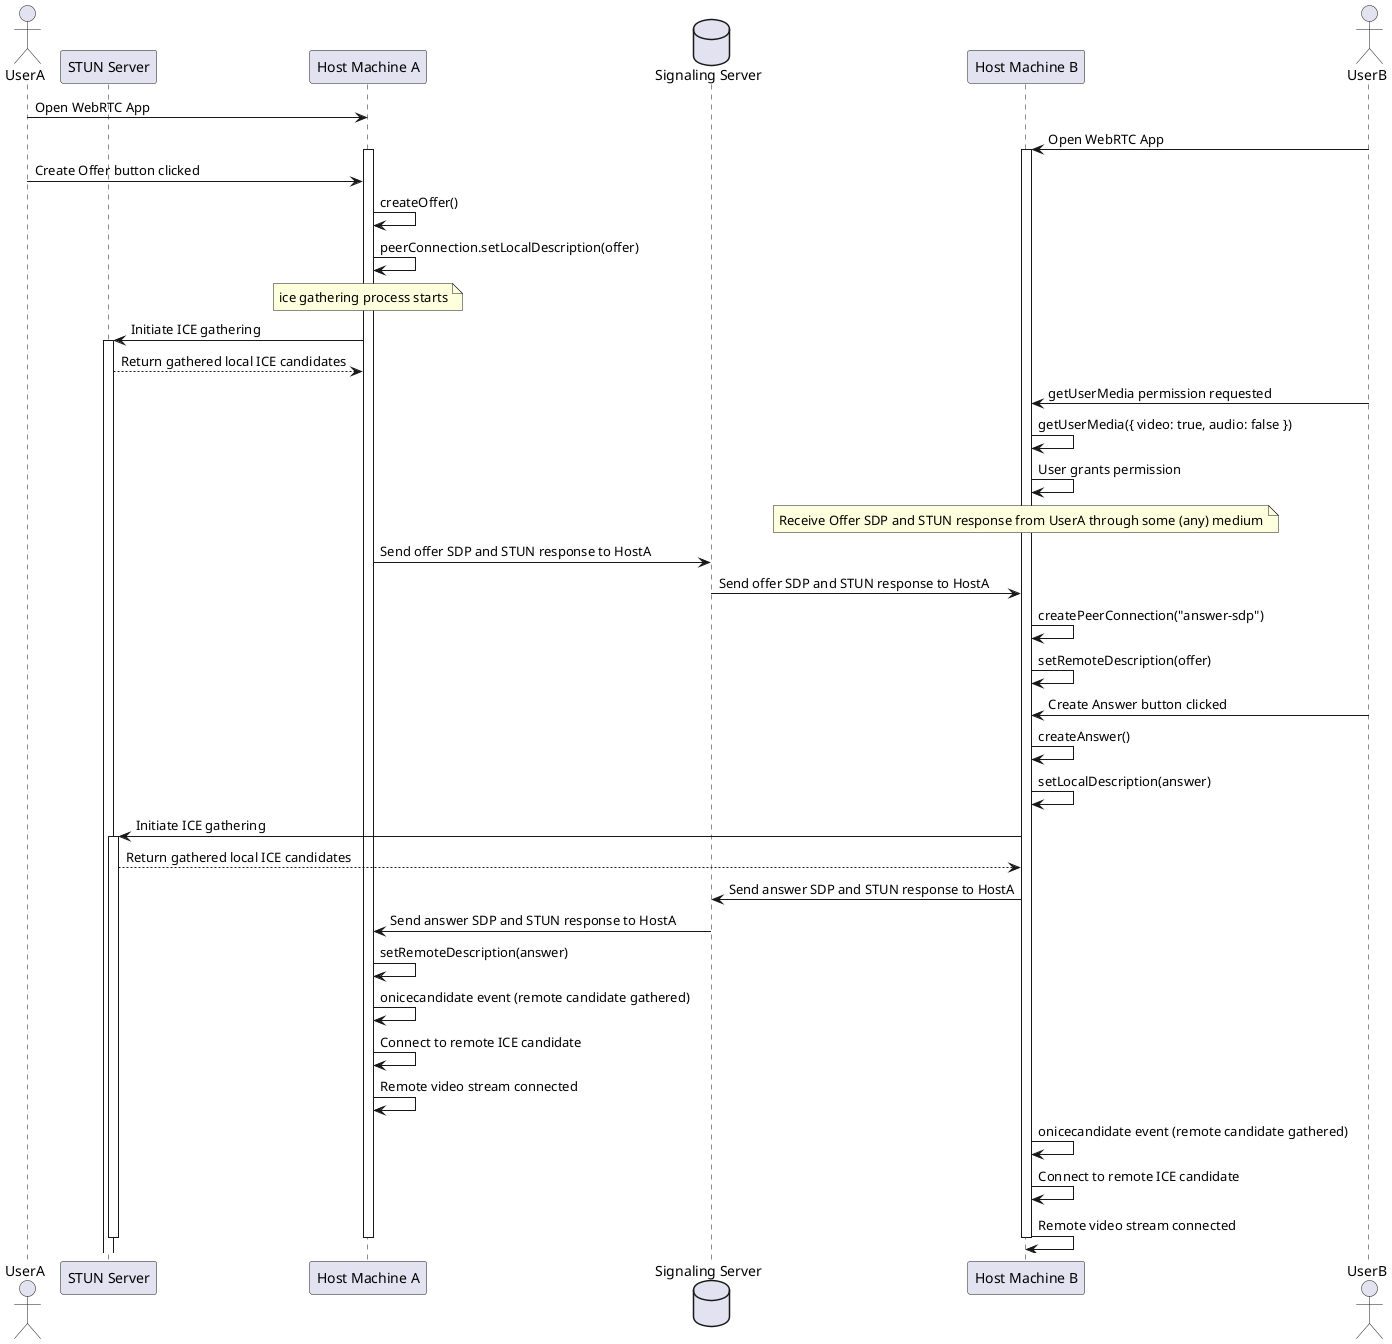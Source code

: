 @startuml
actor UserA
participant "STUN Server" as StunServer
participant "Host Machine A" as HostA
database "Signaling Server" as SignalingServer
participant "Host Machine B" as HostB
actor UserB

UserA -> HostA: Open WebRTC App
UserB -> HostB: Open WebRTC App

activate HostA
activate HostB

UserA -> HostA: Create Offer button clicked
HostA -> HostA: createOffer()
HostA -> HostA: peerConnection.setLocalDescription(offer)
note over HostA: ice gathering process starts
HostA -> StunServer: Initiate ICE gathering
activate StunServer
StunServer --> HostA: Return gathered local ICE candidates

UserB -> HostB: getUserMedia permission requested
HostB -> HostB: getUserMedia({ video: true, audio: false })
HostB -> HostB: User grants permission

note over HostB: Receive Offer SDP and STUN response from UserA through some (any) medium 

HostA -> SignalingServer: Send offer SDP and STUN response to HostA
SignalingServer -> HostB: Send offer SDP and STUN response to HostA

HostB -> HostB: createPeerConnection("answer-sdp")
HostB -> HostB: setRemoteDescription(offer)
UserB -> HostB: Create Answer button clicked
HostB -> HostB: createAnswer()
HostB -> HostB: setLocalDescription(answer)
HostB -> StunServer: Initiate ICE gathering
activate StunServer
StunServer --> HostB: Return gathered local ICE candidates

HostB -> SignalingServer: Send answer SDP and STUN response to HostA
SignalingServer -> HostA: Send answer SDP and STUN response to HostA
HostA -> HostA: setRemoteDescription(answer)
HostA -> HostA: onicecandidate event (remote candidate gathered)
HostA -> HostA: Connect to remote ICE candidate
HostA -> HostA: Remote video stream connected

HostB -> HostB: onicecandidate event (remote candidate gathered)
HostB -> HostB: Connect to remote ICE candidate
HostB -> HostB: Remote video stream connected

deactivate HostA
deactivate HostB
deactivate StunServer
@enduml
